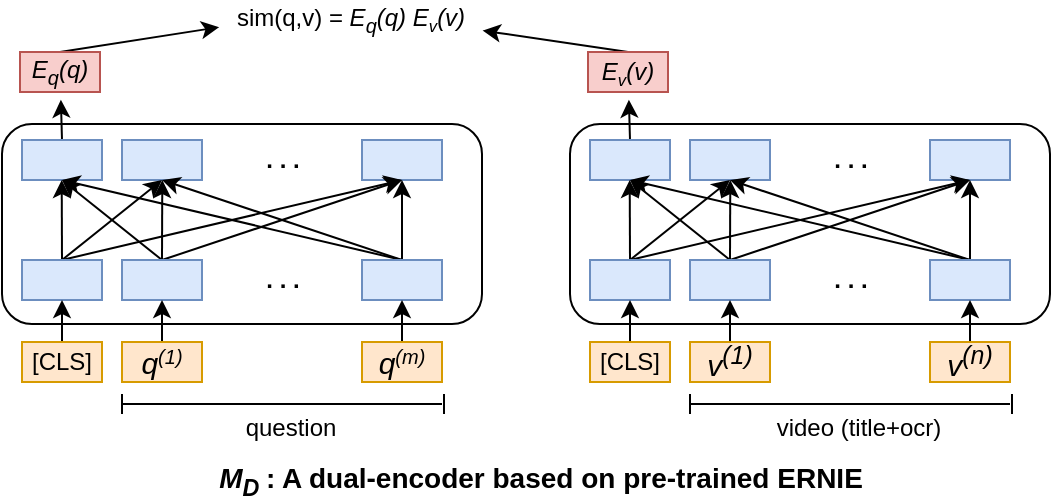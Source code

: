 <mxfile version="14.6.6" type="github">
  <diagram id="1STKxB_gt0mRnIr-PCfZ" name="第 1 页">
    <mxGraphModel dx="813" dy="403" grid="1" gridSize="10" guides="1" tooltips="1" connect="1" arrows="1" fold="1" page="1" pageScale="1" pageWidth="827" pageHeight="1169" math="0" shadow="0">
      <root>
        <mxCell id="0" />
        <mxCell id="1" parent="0" />
        <mxCell id="PihJG26BdaLCd9-Ymn3N-1" value="" style="rounded=1;whiteSpace=wrap;html=1;" vertex="1" parent="1">
          <mxGeometry x="80" y="292" width="240" height="100" as="geometry" />
        </mxCell>
        <mxCell id="PihJG26BdaLCd9-Ymn3N-65" style="edgeStyle=none;rounded=0;orthogonalLoop=1;jettySize=auto;html=1;exitX=0.5;exitY=0;exitDx=0;exitDy=0;entryX=-0.003;entryY=0.679;entryDx=0;entryDy=0;entryPerimeter=0;startArrow=none;startFill=0;" edge="1" parent="1" source="PihJG26BdaLCd9-Ymn3N-2" target="PihJG26BdaLCd9-Ymn3N-64">
          <mxGeometry relative="1" as="geometry" />
        </mxCell>
        <mxCell id="PihJG26BdaLCd9-Ymn3N-2" value="&lt;i&gt;E&lt;sub&gt;q&lt;/sub&gt;(q)&lt;/i&gt;" style="rounded=0;whiteSpace=wrap;html=1;fillColor=#f8cecc;strokeColor=#b85450;" vertex="1" parent="1">
          <mxGeometry x="89" y="256" width="40" height="20" as="geometry" />
        </mxCell>
        <mxCell id="PihJG26BdaLCd9-Ymn3N-28" style="edgeStyle=none;rounded=0;orthogonalLoop=1;jettySize=auto;html=1;exitX=0.5;exitY=0;exitDx=0;exitDy=0;entryX=0.511;entryY=1.193;entryDx=0;entryDy=0;entryPerimeter=0;startArrow=none;startFill=0;" edge="1" parent="1" source="PihJG26BdaLCd9-Ymn3N-3" target="PihJG26BdaLCd9-Ymn3N-2">
          <mxGeometry relative="1" as="geometry" />
        </mxCell>
        <mxCell id="PihJG26BdaLCd9-Ymn3N-3" value="" style="rounded=0;whiteSpace=wrap;html=1;fillColor=#dae8fc;strokeColor=#6c8ebf;" vertex="1" parent="1">
          <mxGeometry x="90" y="300" width="40" height="20" as="geometry" />
        </mxCell>
        <mxCell id="PihJG26BdaLCd9-Ymn3N-4" value="" style="rounded=0;whiteSpace=wrap;html=1;fillColor=#dae8fc;strokeColor=#6c8ebf;" vertex="1" parent="1">
          <mxGeometry x="140" y="300" width="40" height="20" as="geometry" />
        </mxCell>
        <mxCell id="PihJG26BdaLCd9-Ymn3N-5" value="" style="rounded=0;whiteSpace=wrap;html=1;fillColor=#dae8fc;strokeColor=#6c8ebf;" vertex="1" parent="1">
          <mxGeometry x="260" y="300" width="40" height="20" as="geometry" />
        </mxCell>
        <mxCell id="PihJG26BdaLCd9-Ymn3N-12" style="rounded=0;orthogonalLoop=1;jettySize=auto;html=1;entryX=0.5;entryY=1;entryDx=0;entryDy=0;exitX=0.5;exitY=0;exitDx=0;exitDy=0;" edge="1" parent="1" source="PihJG26BdaLCd9-Ymn3N-6" target="PihJG26BdaLCd9-Ymn3N-4">
          <mxGeometry relative="1" as="geometry">
            <mxPoint x="110" y="360" as="sourcePoint" />
          </mxGeometry>
        </mxCell>
        <mxCell id="PihJG26BdaLCd9-Ymn3N-16" style="edgeStyle=none;rounded=0;orthogonalLoop=1;jettySize=auto;html=1;exitX=0.5;exitY=0;exitDx=0;exitDy=0;startArrow=none;startFill=0;" edge="1" parent="1" source="PihJG26BdaLCd9-Ymn3N-6">
          <mxGeometry relative="1" as="geometry">
            <mxPoint x="109.857" y="320" as="targetPoint" />
          </mxGeometry>
        </mxCell>
        <mxCell id="PihJG26BdaLCd9-Ymn3N-21" style="edgeStyle=none;rounded=0;orthogonalLoop=1;jettySize=auto;html=1;exitX=0.5;exitY=0;exitDx=0;exitDy=0;startArrow=none;startFill=0;" edge="1" parent="1" source="PihJG26BdaLCd9-Ymn3N-6">
          <mxGeometry relative="1" as="geometry">
            <mxPoint x="280" y="320" as="targetPoint" />
          </mxGeometry>
        </mxCell>
        <mxCell id="PihJG26BdaLCd9-Ymn3N-6" value="" style="rounded=0;whiteSpace=wrap;html=1;fillColor=#dae8fc;strokeColor=#6c8ebf;" vertex="1" parent="1">
          <mxGeometry x="90" y="360" width="40" height="20" as="geometry" />
        </mxCell>
        <mxCell id="PihJG26BdaLCd9-Ymn3N-13" style="edgeStyle=none;rounded=0;orthogonalLoop=1;jettySize=auto;html=1;exitX=0.5;exitY=0;exitDx=0;exitDy=0;" edge="1" parent="1" source="PihJG26BdaLCd9-Ymn3N-7">
          <mxGeometry relative="1" as="geometry">
            <mxPoint x="160.143" y="320" as="targetPoint" />
          </mxGeometry>
        </mxCell>
        <mxCell id="PihJG26BdaLCd9-Ymn3N-14" style="edgeStyle=none;rounded=0;orthogonalLoop=1;jettySize=auto;html=1;exitX=0.5;exitY=0;exitDx=0;exitDy=0;entryX=0.5;entryY=1;entryDx=0;entryDy=0;startArrow=none;startFill=0;" edge="1" parent="1" source="PihJG26BdaLCd9-Ymn3N-7" target="PihJG26BdaLCd9-Ymn3N-3">
          <mxGeometry relative="1" as="geometry" />
        </mxCell>
        <mxCell id="PihJG26BdaLCd9-Ymn3N-20" style="edgeStyle=none;rounded=0;orthogonalLoop=1;jettySize=auto;html=1;exitX=0.5;exitY=0;exitDx=0;exitDy=0;startArrow=none;startFill=0;" edge="1" parent="1" source="PihJG26BdaLCd9-Ymn3N-7">
          <mxGeometry relative="1" as="geometry">
            <mxPoint x="280" y="320" as="targetPoint" />
          </mxGeometry>
        </mxCell>
        <mxCell id="PihJG26BdaLCd9-Ymn3N-7" value="" style="rounded=0;whiteSpace=wrap;html=1;fillColor=#dae8fc;strokeColor=#6c8ebf;" vertex="1" parent="1">
          <mxGeometry x="140" y="360" width="40" height="20" as="geometry" />
        </mxCell>
        <mxCell id="PihJG26BdaLCd9-Ymn3N-8" value="&lt;b&gt;. . .&lt;/b&gt;" style="text;html=1;align=center;verticalAlign=middle;resizable=0;points=[];autosize=1;strokeColor=none;" vertex="1" parent="1">
          <mxGeometry x="205" y="300" width="30" height="20" as="geometry" />
        </mxCell>
        <mxCell id="PihJG26BdaLCd9-Ymn3N-9" value="&lt;b&gt;. . .&lt;/b&gt;" style="text;html=1;align=center;verticalAlign=middle;resizable=0;points=[];autosize=1;strokeColor=none;" vertex="1" parent="1">
          <mxGeometry x="205" y="360" width="30" height="20" as="geometry" />
        </mxCell>
        <mxCell id="PihJG26BdaLCd9-Ymn3N-17" style="edgeStyle=none;rounded=0;orthogonalLoop=1;jettySize=auto;html=1;exitX=0.5;exitY=0;exitDx=0;exitDy=0;entryX=0.5;entryY=1;entryDx=0;entryDy=0;startArrow=none;startFill=0;" edge="1" parent="1" source="PihJG26BdaLCd9-Ymn3N-10" target="PihJG26BdaLCd9-Ymn3N-4">
          <mxGeometry relative="1" as="geometry" />
        </mxCell>
        <mxCell id="PihJG26BdaLCd9-Ymn3N-18" style="edgeStyle=none;rounded=0;orthogonalLoop=1;jettySize=auto;html=1;exitX=0.5;exitY=0;exitDx=0;exitDy=0;entryX=0.5;entryY=1;entryDx=0;entryDy=0;startArrow=none;startFill=0;" edge="1" parent="1" source="PihJG26BdaLCd9-Ymn3N-10" target="PihJG26BdaLCd9-Ymn3N-5">
          <mxGeometry relative="1" as="geometry" />
        </mxCell>
        <mxCell id="PihJG26BdaLCd9-Ymn3N-19" style="edgeStyle=none;rounded=0;orthogonalLoop=1;jettySize=auto;html=1;exitX=0.5;exitY=0;exitDx=0;exitDy=0;entryX=0.5;entryY=1;entryDx=0;entryDy=0;startArrow=none;startFill=0;" edge="1" parent="1" source="PihJG26BdaLCd9-Ymn3N-10" target="PihJG26BdaLCd9-Ymn3N-3">
          <mxGeometry relative="1" as="geometry" />
        </mxCell>
        <mxCell id="PihJG26BdaLCd9-Ymn3N-10" value="" style="rounded=0;whiteSpace=wrap;html=1;fillColor=#dae8fc;strokeColor=#6c8ebf;" vertex="1" parent="1">
          <mxGeometry x="260" y="360" width="40" height="20" as="geometry" />
        </mxCell>
        <mxCell id="PihJG26BdaLCd9-Ymn3N-27" style="edgeStyle=none;rounded=0;orthogonalLoop=1;jettySize=auto;html=1;exitX=0.5;exitY=0;exitDx=0;exitDy=0;entryX=0.5;entryY=1;entryDx=0;entryDy=0;startArrow=none;startFill=0;" edge="1" parent="1" source="PihJG26BdaLCd9-Ymn3N-11" target="PihJG26BdaLCd9-Ymn3N-6">
          <mxGeometry relative="1" as="geometry" />
        </mxCell>
        <mxCell id="PihJG26BdaLCd9-Ymn3N-11" value="[CLS]" style="rounded=0;whiteSpace=wrap;html=1;fillColor=#ffe6cc;strokeColor=#d79b00;" vertex="1" parent="1">
          <mxGeometry x="90" y="401" width="40" height="20" as="geometry" />
        </mxCell>
        <mxCell id="PihJG26BdaLCd9-Ymn3N-26" value="" style="edgeStyle=none;rounded=0;orthogonalLoop=1;jettySize=auto;html=1;startArrow=none;startFill=0;entryX=0.5;entryY=1;entryDx=0;entryDy=0;" edge="1" parent="1" source="PihJG26BdaLCd9-Ymn3N-22" target="PihJG26BdaLCd9-Ymn3N-7">
          <mxGeometry relative="1" as="geometry" />
        </mxCell>
        <mxCell id="PihJG26BdaLCd9-Ymn3N-22" value="&lt;i&gt;&lt;font style=&quot;font-size: 15px&quot;&gt;q&lt;/font&gt;&lt;sup&gt;(1)&lt;/sup&gt;&lt;/i&gt;" style="rounded=0;whiteSpace=wrap;html=1;fillColor=#ffe6cc;strokeColor=#d79b00;" vertex="1" parent="1">
          <mxGeometry x="140" y="401" width="40" height="20" as="geometry" />
        </mxCell>
        <mxCell id="PihJG26BdaLCd9-Ymn3N-25" style="edgeStyle=none;rounded=0;orthogonalLoop=1;jettySize=auto;html=1;entryX=0.5;entryY=1;entryDx=0;entryDy=0;startArrow=none;startFill=0;" edge="1" parent="1" source="PihJG26BdaLCd9-Ymn3N-24" target="PihJG26BdaLCd9-Ymn3N-10">
          <mxGeometry relative="1" as="geometry" />
        </mxCell>
        <mxCell id="PihJG26BdaLCd9-Ymn3N-24" value="&lt;i&gt;&lt;font style=&quot;font-size: 15px&quot;&gt;q&lt;/font&gt;&lt;sup&gt;(m)&lt;/sup&gt;&lt;/i&gt;" style="rounded=0;whiteSpace=wrap;html=1;fillColor=#ffe6cc;strokeColor=#d79b00;" vertex="1" parent="1">
          <mxGeometry x="260" y="401" width="40" height="20" as="geometry" />
        </mxCell>
        <mxCell id="PihJG26BdaLCd9-Ymn3N-29" value="" style="endArrow=none;html=1;" edge="1" parent="1">
          <mxGeometry width="50" height="50" relative="1" as="geometry">
            <mxPoint x="140" y="437" as="sourcePoint" />
            <mxPoint x="140" y="427" as="targetPoint" />
          </mxGeometry>
        </mxCell>
        <mxCell id="PihJG26BdaLCd9-Ymn3N-30" value="" style="endArrow=none;html=1;" edge="1" parent="1">
          <mxGeometry width="50" height="50" relative="1" as="geometry">
            <mxPoint x="301" y="437" as="sourcePoint" />
            <mxPoint x="301" y="427" as="targetPoint" />
          </mxGeometry>
        </mxCell>
        <mxCell id="PihJG26BdaLCd9-Ymn3N-31" value="" style="endArrow=none;html=1;" edge="1" parent="1">
          <mxGeometry width="50" height="50" relative="1" as="geometry">
            <mxPoint x="140" y="432" as="sourcePoint" />
            <mxPoint x="300" y="432" as="targetPoint" />
          </mxGeometry>
        </mxCell>
        <mxCell id="PihJG26BdaLCd9-Ymn3N-32" value="question" style="text;html=1;align=center;verticalAlign=middle;resizable=0;points=[];autosize=1;strokeColor=none;" vertex="1" parent="1">
          <mxGeometry x="194" y="434" width="60" height="20" as="geometry" />
        </mxCell>
        <mxCell id="PihJG26BdaLCd9-Ymn3N-34" value="" style="rounded=1;whiteSpace=wrap;html=1;" vertex="1" parent="1">
          <mxGeometry x="364" y="292" width="240" height="100" as="geometry" />
        </mxCell>
        <mxCell id="PihJG26BdaLCd9-Ymn3N-66" style="edgeStyle=none;rounded=0;orthogonalLoop=1;jettySize=auto;html=1;exitX=0.5;exitY=0;exitDx=0;exitDy=0;entryX=1.01;entryY=0.764;entryDx=0;entryDy=0;entryPerimeter=0;startArrow=none;startFill=0;" edge="1" parent="1" source="PihJG26BdaLCd9-Ymn3N-35" target="PihJG26BdaLCd9-Ymn3N-64">
          <mxGeometry relative="1" as="geometry" />
        </mxCell>
        <mxCell id="PihJG26BdaLCd9-Ymn3N-35" value="&lt;i&gt;E&lt;span style=&quot;font-size: 10px&quot;&gt;&lt;sub&gt;v&lt;/sub&gt;&lt;/span&gt;(v)&lt;/i&gt;" style="rounded=0;whiteSpace=wrap;html=1;fillColor=#f8cecc;strokeColor=#b85450;" vertex="1" parent="1">
          <mxGeometry x="373" y="256" width="40" height="20" as="geometry" />
        </mxCell>
        <mxCell id="PihJG26BdaLCd9-Ymn3N-36" style="edgeStyle=none;rounded=0;orthogonalLoop=1;jettySize=auto;html=1;exitX=0.5;exitY=0;exitDx=0;exitDy=0;entryX=0.511;entryY=1.193;entryDx=0;entryDy=0;entryPerimeter=0;startArrow=none;startFill=0;" edge="1" parent="1" source="PihJG26BdaLCd9-Ymn3N-37" target="PihJG26BdaLCd9-Ymn3N-35">
          <mxGeometry relative="1" as="geometry" />
        </mxCell>
        <mxCell id="PihJG26BdaLCd9-Ymn3N-37" value="" style="rounded=0;whiteSpace=wrap;html=1;fillColor=#dae8fc;strokeColor=#6c8ebf;" vertex="1" parent="1">
          <mxGeometry x="374" y="300" width="40" height="20" as="geometry" />
        </mxCell>
        <mxCell id="PihJG26BdaLCd9-Ymn3N-38" value="" style="rounded=0;whiteSpace=wrap;html=1;fillColor=#dae8fc;strokeColor=#6c8ebf;" vertex="1" parent="1">
          <mxGeometry x="424" y="300" width="40" height="20" as="geometry" />
        </mxCell>
        <mxCell id="PihJG26BdaLCd9-Ymn3N-39" value="" style="rounded=0;whiteSpace=wrap;html=1;fillColor=#dae8fc;strokeColor=#6c8ebf;" vertex="1" parent="1">
          <mxGeometry x="544" y="300" width="40" height="20" as="geometry" />
        </mxCell>
        <mxCell id="PihJG26BdaLCd9-Ymn3N-40" style="rounded=0;orthogonalLoop=1;jettySize=auto;html=1;entryX=0.5;entryY=1;entryDx=0;entryDy=0;exitX=0.5;exitY=0;exitDx=0;exitDy=0;" edge="1" parent="1" source="PihJG26BdaLCd9-Ymn3N-43" target="PihJG26BdaLCd9-Ymn3N-38">
          <mxGeometry relative="1" as="geometry">
            <mxPoint x="394" y="360" as="sourcePoint" />
          </mxGeometry>
        </mxCell>
        <mxCell id="PihJG26BdaLCd9-Ymn3N-41" style="edgeStyle=none;rounded=0;orthogonalLoop=1;jettySize=auto;html=1;exitX=0.5;exitY=0;exitDx=0;exitDy=0;startArrow=none;startFill=0;" edge="1" parent="1" source="PihJG26BdaLCd9-Ymn3N-43">
          <mxGeometry relative="1" as="geometry">
            <mxPoint x="393.857" y="320" as="targetPoint" />
          </mxGeometry>
        </mxCell>
        <mxCell id="PihJG26BdaLCd9-Ymn3N-42" style="edgeStyle=none;rounded=0;orthogonalLoop=1;jettySize=auto;html=1;exitX=0.5;exitY=0;exitDx=0;exitDy=0;startArrow=none;startFill=0;" edge="1" parent="1" source="PihJG26BdaLCd9-Ymn3N-43">
          <mxGeometry relative="1" as="geometry">
            <mxPoint x="564" y="320" as="targetPoint" />
          </mxGeometry>
        </mxCell>
        <mxCell id="PihJG26BdaLCd9-Ymn3N-43" value="" style="rounded=0;whiteSpace=wrap;html=1;fillColor=#dae8fc;strokeColor=#6c8ebf;" vertex="1" parent="1">
          <mxGeometry x="374" y="360" width="40" height="20" as="geometry" />
        </mxCell>
        <mxCell id="PihJG26BdaLCd9-Ymn3N-44" style="edgeStyle=none;rounded=0;orthogonalLoop=1;jettySize=auto;html=1;exitX=0.5;exitY=0;exitDx=0;exitDy=0;" edge="1" parent="1" source="PihJG26BdaLCd9-Ymn3N-47">
          <mxGeometry relative="1" as="geometry">
            <mxPoint x="444.143" y="320" as="targetPoint" />
          </mxGeometry>
        </mxCell>
        <mxCell id="PihJG26BdaLCd9-Ymn3N-45" style="edgeStyle=none;rounded=0;orthogonalLoop=1;jettySize=auto;html=1;exitX=0.5;exitY=0;exitDx=0;exitDy=0;entryX=0.5;entryY=1;entryDx=0;entryDy=0;startArrow=none;startFill=0;" edge="1" parent="1" source="PihJG26BdaLCd9-Ymn3N-47" target="PihJG26BdaLCd9-Ymn3N-37">
          <mxGeometry relative="1" as="geometry" />
        </mxCell>
        <mxCell id="PihJG26BdaLCd9-Ymn3N-46" style="edgeStyle=none;rounded=0;orthogonalLoop=1;jettySize=auto;html=1;exitX=0.5;exitY=0;exitDx=0;exitDy=0;startArrow=none;startFill=0;" edge="1" parent="1" source="PihJG26BdaLCd9-Ymn3N-47">
          <mxGeometry relative="1" as="geometry">
            <mxPoint x="564" y="320" as="targetPoint" />
          </mxGeometry>
        </mxCell>
        <mxCell id="PihJG26BdaLCd9-Ymn3N-47" value="" style="rounded=0;whiteSpace=wrap;html=1;fillColor=#dae8fc;strokeColor=#6c8ebf;" vertex="1" parent="1">
          <mxGeometry x="424" y="360" width="40" height="20" as="geometry" />
        </mxCell>
        <mxCell id="PihJG26BdaLCd9-Ymn3N-48" value="&lt;b&gt;. . .&lt;/b&gt;" style="text;html=1;align=center;verticalAlign=middle;resizable=0;points=[];autosize=1;strokeColor=none;" vertex="1" parent="1">
          <mxGeometry x="489" y="300" width="30" height="20" as="geometry" />
        </mxCell>
        <mxCell id="PihJG26BdaLCd9-Ymn3N-49" value="&lt;b&gt;. . .&lt;/b&gt;" style="text;html=1;align=center;verticalAlign=middle;resizable=0;points=[];autosize=1;strokeColor=none;" vertex="1" parent="1">
          <mxGeometry x="489" y="360" width="30" height="20" as="geometry" />
        </mxCell>
        <mxCell id="PihJG26BdaLCd9-Ymn3N-50" style="edgeStyle=none;rounded=0;orthogonalLoop=1;jettySize=auto;html=1;exitX=0.5;exitY=0;exitDx=0;exitDy=0;entryX=0.5;entryY=1;entryDx=0;entryDy=0;startArrow=none;startFill=0;" edge="1" parent="1" source="PihJG26BdaLCd9-Ymn3N-53" target="PihJG26BdaLCd9-Ymn3N-38">
          <mxGeometry relative="1" as="geometry" />
        </mxCell>
        <mxCell id="PihJG26BdaLCd9-Ymn3N-51" style="edgeStyle=none;rounded=0;orthogonalLoop=1;jettySize=auto;html=1;exitX=0.5;exitY=0;exitDx=0;exitDy=0;entryX=0.5;entryY=1;entryDx=0;entryDy=0;startArrow=none;startFill=0;" edge="1" parent="1" source="PihJG26BdaLCd9-Ymn3N-53" target="PihJG26BdaLCd9-Ymn3N-39">
          <mxGeometry relative="1" as="geometry" />
        </mxCell>
        <mxCell id="PihJG26BdaLCd9-Ymn3N-52" style="edgeStyle=none;rounded=0;orthogonalLoop=1;jettySize=auto;html=1;exitX=0.5;exitY=0;exitDx=0;exitDy=0;entryX=0.5;entryY=1;entryDx=0;entryDy=0;startArrow=none;startFill=0;" edge="1" parent="1" source="PihJG26BdaLCd9-Ymn3N-53" target="PihJG26BdaLCd9-Ymn3N-37">
          <mxGeometry relative="1" as="geometry" />
        </mxCell>
        <mxCell id="PihJG26BdaLCd9-Ymn3N-53" value="" style="rounded=0;whiteSpace=wrap;html=1;fillColor=#dae8fc;strokeColor=#6c8ebf;" vertex="1" parent="1">
          <mxGeometry x="544" y="360" width="40" height="20" as="geometry" />
        </mxCell>
        <mxCell id="PihJG26BdaLCd9-Ymn3N-54" style="edgeStyle=none;rounded=0;orthogonalLoop=1;jettySize=auto;html=1;exitX=0.5;exitY=0;exitDx=0;exitDy=0;entryX=0.5;entryY=1;entryDx=0;entryDy=0;startArrow=none;startFill=0;" edge="1" parent="1" source="PihJG26BdaLCd9-Ymn3N-55" target="PihJG26BdaLCd9-Ymn3N-43">
          <mxGeometry relative="1" as="geometry" />
        </mxCell>
        <mxCell id="PihJG26BdaLCd9-Ymn3N-55" value="[CLS]" style="rounded=0;whiteSpace=wrap;html=1;fillColor=#ffe6cc;strokeColor=#d79b00;" vertex="1" parent="1">
          <mxGeometry x="374" y="401" width="40" height="20" as="geometry" />
        </mxCell>
        <mxCell id="PihJG26BdaLCd9-Ymn3N-56" value="" style="edgeStyle=none;rounded=0;orthogonalLoop=1;jettySize=auto;html=1;startArrow=none;startFill=0;entryX=0.5;entryY=1;entryDx=0;entryDy=0;" edge="1" parent="1" source="PihJG26BdaLCd9-Ymn3N-57" target="PihJG26BdaLCd9-Ymn3N-47">
          <mxGeometry relative="1" as="geometry" />
        </mxCell>
        <mxCell id="PihJG26BdaLCd9-Ymn3N-57" value="&lt;i&gt;&lt;font style=&quot;font-size: 15px&quot;&gt;v&lt;sup&gt;(1)&lt;/sup&gt;&lt;/font&gt;&lt;/i&gt;" style="rounded=0;whiteSpace=wrap;html=1;fillColor=#ffe6cc;strokeColor=#d79b00;" vertex="1" parent="1">
          <mxGeometry x="424" y="401" width="40" height="20" as="geometry" />
        </mxCell>
        <mxCell id="PihJG26BdaLCd9-Ymn3N-58" style="edgeStyle=none;rounded=0;orthogonalLoop=1;jettySize=auto;html=1;entryX=0.5;entryY=1;entryDx=0;entryDy=0;startArrow=none;startFill=0;" edge="1" parent="1" source="PihJG26BdaLCd9-Ymn3N-59" target="PihJG26BdaLCd9-Ymn3N-53">
          <mxGeometry relative="1" as="geometry" />
        </mxCell>
        <mxCell id="PihJG26BdaLCd9-Ymn3N-59" value="&lt;i&gt;&lt;font style=&quot;font-size: 15px&quot;&gt;v&lt;sup&gt;(n)&lt;/sup&gt;&lt;/font&gt;&lt;/i&gt;" style="rounded=0;whiteSpace=wrap;html=1;fillColor=#ffe6cc;strokeColor=#d79b00;" vertex="1" parent="1">
          <mxGeometry x="544" y="401" width="40" height="20" as="geometry" />
        </mxCell>
        <mxCell id="PihJG26BdaLCd9-Ymn3N-60" value="" style="endArrow=none;html=1;" edge="1" parent="1">
          <mxGeometry width="50" height="50" relative="1" as="geometry">
            <mxPoint x="424" y="437" as="sourcePoint" />
            <mxPoint x="424" y="427" as="targetPoint" />
          </mxGeometry>
        </mxCell>
        <mxCell id="PihJG26BdaLCd9-Ymn3N-61" value="" style="endArrow=none;html=1;" edge="1" parent="1">
          <mxGeometry width="50" height="50" relative="1" as="geometry">
            <mxPoint x="585" y="437" as="sourcePoint" />
            <mxPoint x="585" y="427" as="targetPoint" />
          </mxGeometry>
        </mxCell>
        <mxCell id="PihJG26BdaLCd9-Ymn3N-62" value="" style="endArrow=none;html=1;" edge="1" parent="1">
          <mxGeometry width="50" height="50" relative="1" as="geometry">
            <mxPoint x="424" y="432" as="sourcePoint" />
            <mxPoint x="584" y="432" as="targetPoint" />
          </mxGeometry>
        </mxCell>
        <mxCell id="PihJG26BdaLCd9-Ymn3N-63" value="video (title+ocr)" style="text;html=1;align=center;verticalAlign=middle;resizable=0;points=[];autosize=1;strokeColor=none;" vertex="1" parent="1">
          <mxGeometry x="458" y="434" width="100" height="20" as="geometry" />
        </mxCell>
        <mxCell id="PihJG26BdaLCd9-Ymn3N-64" value="sim(q,v) =&amp;nbsp;&lt;i&gt;E&lt;sub&gt;q&lt;/sub&gt;(q)&amp;nbsp;&lt;/i&gt;&lt;i&gt;E&lt;span style=&quot;font-size: 10px&quot;&gt;&lt;sub&gt;v&lt;/sub&gt;&lt;/span&gt;(v)&lt;/i&gt;" style="text;html=1;align=center;verticalAlign=middle;resizable=0;points=[];autosize=1;strokeColor=none;" vertex="1" parent="1">
          <mxGeometry x="189" y="230" width="130" height="20" as="geometry" />
        </mxCell>
        <mxCell id="PihJG26BdaLCd9-Ymn3N-67" value="&lt;b&gt;&lt;font&gt;&lt;span style=&quot;font-size: 14px&quot;&gt;&lt;i&gt;M&lt;/i&gt;&lt;sub&gt;&lt;i&gt;D&lt;/i&gt;&amp;nbsp;&lt;/sub&gt;: A dual-encoder based on pre-trained ERNIE&lt;/span&gt;&lt;/font&gt;&lt;/b&gt;" style="text;html=1;align=center;verticalAlign=middle;resizable=0;points=[];autosize=1;strokeColor=none;" vertex="1" parent="1">
          <mxGeometry x="179" y="460" width="340" height="20" as="geometry" />
        </mxCell>
      </root>
    </mxGraphModel>
  </diagram>
</mxfile>
